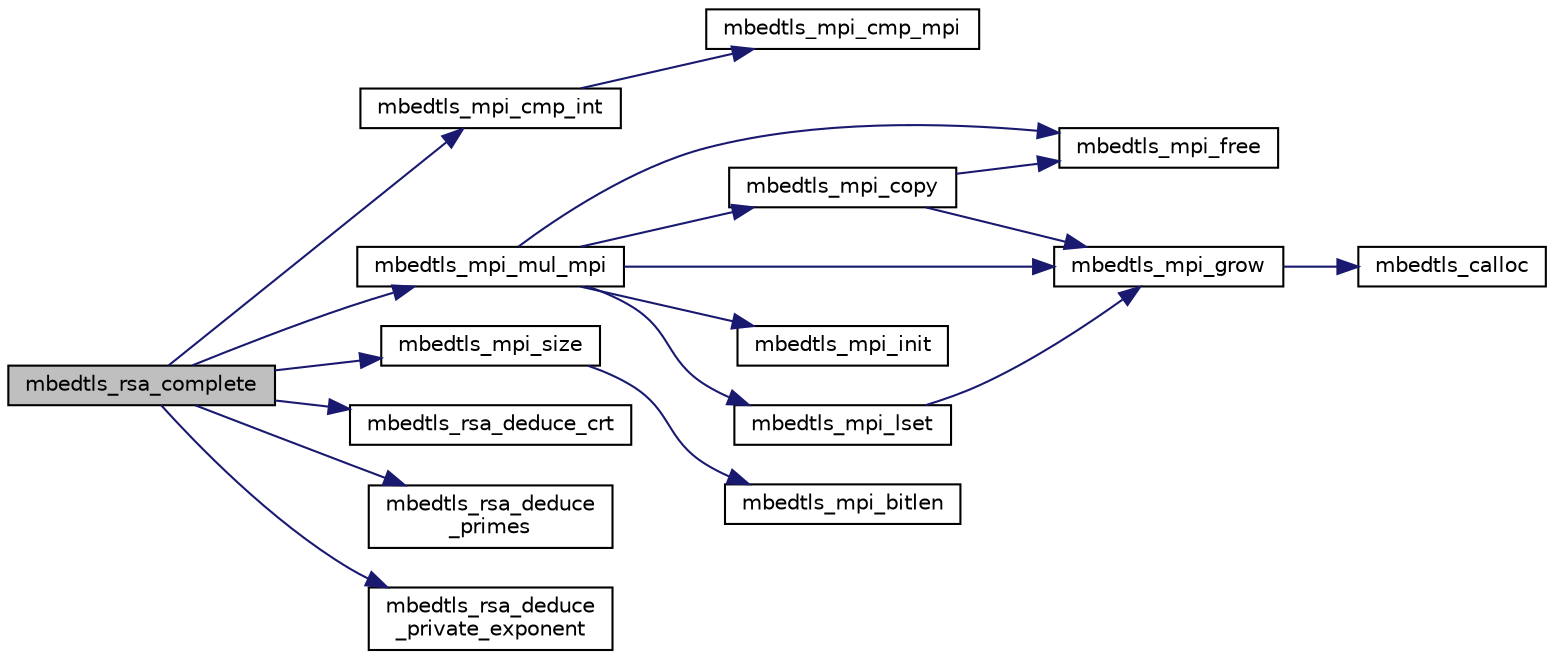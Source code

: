 digraph "mbedtls_rsa_complete"
{
 // LATEX_PDF_SIZE
  edge [fontname="Helvetica",fontsize="10",labelfontname="Helvetica",labelfontsize="10"];
  node [fontname="Helvetica",fontsize="10",shape=record];
  rankdir="LR";
  Node1 [label="mbedtls_rsa_complete",height=0.2,width=0.4,color="black", fillcolor="grey75", style="filled", fontcolor="black",tooltip="This function completes an RSA context from a set of imported core parameters."];
  Node1 -> Node2 [color="midnightblue",fontsize="10",style="solid",fontname="Helvetica"];
  Node2 [label="mbedtls_mpi_cmp_int",height=0.2,width=0.4,color="black", fillcolor="white", style="filled",URL="$d1/dcc/bignum_8c.html#ad0e7f426326afc7d3fde309a7a8d82fa",tooltip="Compare an MPI with an integer."];
  Node2 -> Node3 [color="midnightblue",fontsize="10",style="solid",fontname="Helvetica"];
  Node3 [label="mbedtls_mpi_cmp_mpi",height=0.2,width=0.4,color="black", fillcolor="white", style="filled",URL="$d1/dcc/bignum_8c.html#a762dd8add46384d4935a4aecc125096e",tooltip="Compare two MPIs."];
  Node1 -> Node4 [color="midnightblue",fontsize="10",style="solid",fontname="Helvetica"];
  Node4 [label="mbedtls_mpi_mul_mpi",height=0.2,width=0.4,color="black", fillcolor="white", style="filled",URL="$d1/dcc/bignum_8c.html#aa9065cae8e3a287095b4043317f6b706",tooltip="Perform a multiplication of two MPIs: X = A * B."];
  Node4 -> Node5 [color="midnightblue",fontsize="10",style="solid",fontname="Helvetica"];
  Node5 [label="mbedtls_mpi_copy",height=0.2,width=0.4,color="black", fillcolor="white", style="filled",URL="$d1/dcc/bignum_8c.html#a2f722863f9fd9098690f8a9db9962044",tooltip="Make a copy of an MPI."];
  Node5 -> Node6 [color="midnightblue",fontsize="10",style="solid",fontname="Helvetica"];
  Node6 [label="mbedtls_mpi_free",height=0.2,width=0.4,color="black", fillcolor="white", style="filled",URL="$d1/dcc/bignum_8c.html#abffd5d8382cb86c089a1ef2bebb90f9f",tooltip="This function frees the components of an MPI context."];
  Node5 -> Node7 [color="midnightblue",fontsize="10",style="solid",fontname="Helvetica"];
  Node7 [label="mbedtls_mpi_grow",height=0.2,width=0.4,color="black", fillcolor="white", style="filled",URL="$d1/dcc/bignum_8c.html#a22263d90d838cb58f271aa8f1920843d",tooltip="Enlarge an MPI to the specified number of limbs."];
  Node7 -> Node8 [color="midnightblue",fontsize="10",style="solid",fontname="Helvetica"];
  Node8 [label="mbedtls_calloc",height=0.2,width=0.4,color="black", fillcolor="white", style="filled",URL="$dc/d3f/platform_8c.html#a065dcb25fe2c4492a910bec761400ebe",tooltip=" "];
  Node4 -> Node6 [color="midnightblue",fontsize="10",style="solid",fontname="Helvetica"];
  Node4 -> Node7 [color="midnightblue",fontsize="10",style="solid",fontname="Helvetica"];
  Node4 -> Node9 [color="midnightblue",fontsize="10",style="solid",fontname="Helvetica"];
  Node9 [label="mbedtls_mpi_init",height=0.2,width=0.4,color="black", fillcolor="white", style="filled",URL="$d1/dcc/bignum_8c.html#a99c7cca612b47dc4f3b96905c4f9d69e",tooltip="Initialize an MPI context."];
  Node4 -> Node10 [color="midnightblue",fontsize="10",style="solid",fontname="Helvetica"];
  Node10 [label="mbedtls_mpi_lset",height=0.2,width=0.4,color="black", fillcolor="white", style="filled",URL="$d1/dcc/bignum_8c.html#a65644d139404325130491759a5651f6d",tooltip="Store integer value in MPI."];
  Node10 -> Node7 [color="midnightblue",fontsize="10",style="solid",fontname="Helvetica"];
  Node1 -> Node11 [color="midnightblue",fontsize="10",style="solid",fontname="Helvetica"];
  Node11 [label="mbedtls_mpi_size",height=0.2,width=0.4,color="black", fillcolor="white", style="filled",URL="$d1/dcc/bignum_8c.html#a538110c9da02704d34d67a07d16fb3ab",tooltip="Return the total size of an MPI value in bytes."];
  Node11 -> Node12 [color="midnightblue",fontsize="10",style="solid",fontname="Helvetica"];
  Node12 [label="mbedtls_mpi_bitlen",height=0.2,width=0.4,color="black", fillcolor="white", style="filled",URL="$d1/dcc/bignum_8c.html#a681ab2710d044c0cb091b6497c6ed395",tooltip="Return the number of bits up to and including the most significant bit of value 1."];
  Node1 -> Node13 [color="midnightblue",fontsize="10",style="solid",fontname="Helvetica"];
  Node13 [label="mbedtls_rsa_deduce_crt",height=0.2,width=0.4,color="black", fillcolor="white", style="filled",URL="$da/d91/rsa__internal_8c.html#a97172b64cc6cc43ff86655a7acdc094b",tooltip="Generate RSA-CRT parameters."];
  Node1 -> Node14 [color="midnightblue",fontsize="10",style="solid",fontname="Helvetica"];
  Node14 [label="mbedtls_rsa_deduce\l_primes",height=0.2,width=0.4,color="black", fillcolor="white", style="filled",URL="$da/d91/rsa__internal_8c.html#a23ff16b5cc6b742a732256d18fcae367",tooltip="Compute RSA prime moduli P, Q from public modulus N=PQ and a pair of private and public key."];
  Node1 -> Node15 [color="midnightblue",fontsize="10",style="solid",fontname="Helvetica"];
  Node15 [label="mbedtls_rsa_deduce\l_private_exponent",height=0.2,width=0.4,color="black", fillcolor="white", style="filled",URL="$da/d91/rsa__internal_8c.html#a071d0f2ff7de73ddcc45fa536a39e354",tooltip="Compute RSA private exponent from prime moduli and public key."];
}
